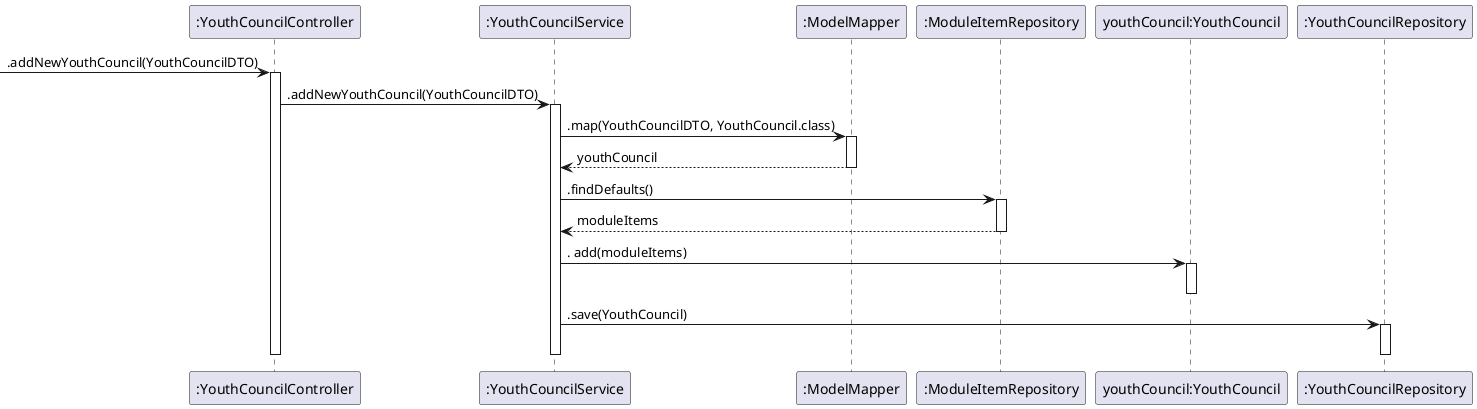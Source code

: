 @startuml

participant ":YouthCouncilController" as YouthCouncilController
participant ":YouthCouncilService" as YouthCouncilService
participant ":ModelMapper" as ModelMapper
participant ":ModuleItemRepository" as ModuleItemRepository
participant "youthCouncil:YouthCouncil" as youthCouncil
participant ":YouthCouncilRepository" as YouthCouncilRepository

->YouthCouncilController : .addNewYouthCouncil(YouthCouncilDTO)
activate YouthCouncilController
YouthCouncilController->YouthCouncilService : .addNewYouthCouncil(YouthCouncilDTO)
activate YouthCouncilService
YouthCouncilService->ModelMapper : .map(YouthCouncilDTO, YouthCouncil.class)
Activate ModelMapper
YouthCouncilService<--ModelMapper : youthCouncil
deactivate ModelMapper
YouthCouncilService-> ModuleItemRepository : .findDefaults()
activate ModuleItemRepository
YouthCouncilService<--ModuleItemRepository : moduleItems
deactivate ModuleItemRepository
YouthCouncilService-> youthCouncil: . add(moduleItems)
activate youthCouncil
deactivate youthCouncil
YouthCouncilService->YouthCouncilRepository : .save(YouthCouncil)
activate YouthCouncilRepository
deactivate YouthCouncilRepository
deactivate YouthCouncilService
deactivate YouthCouncilController


@enduml